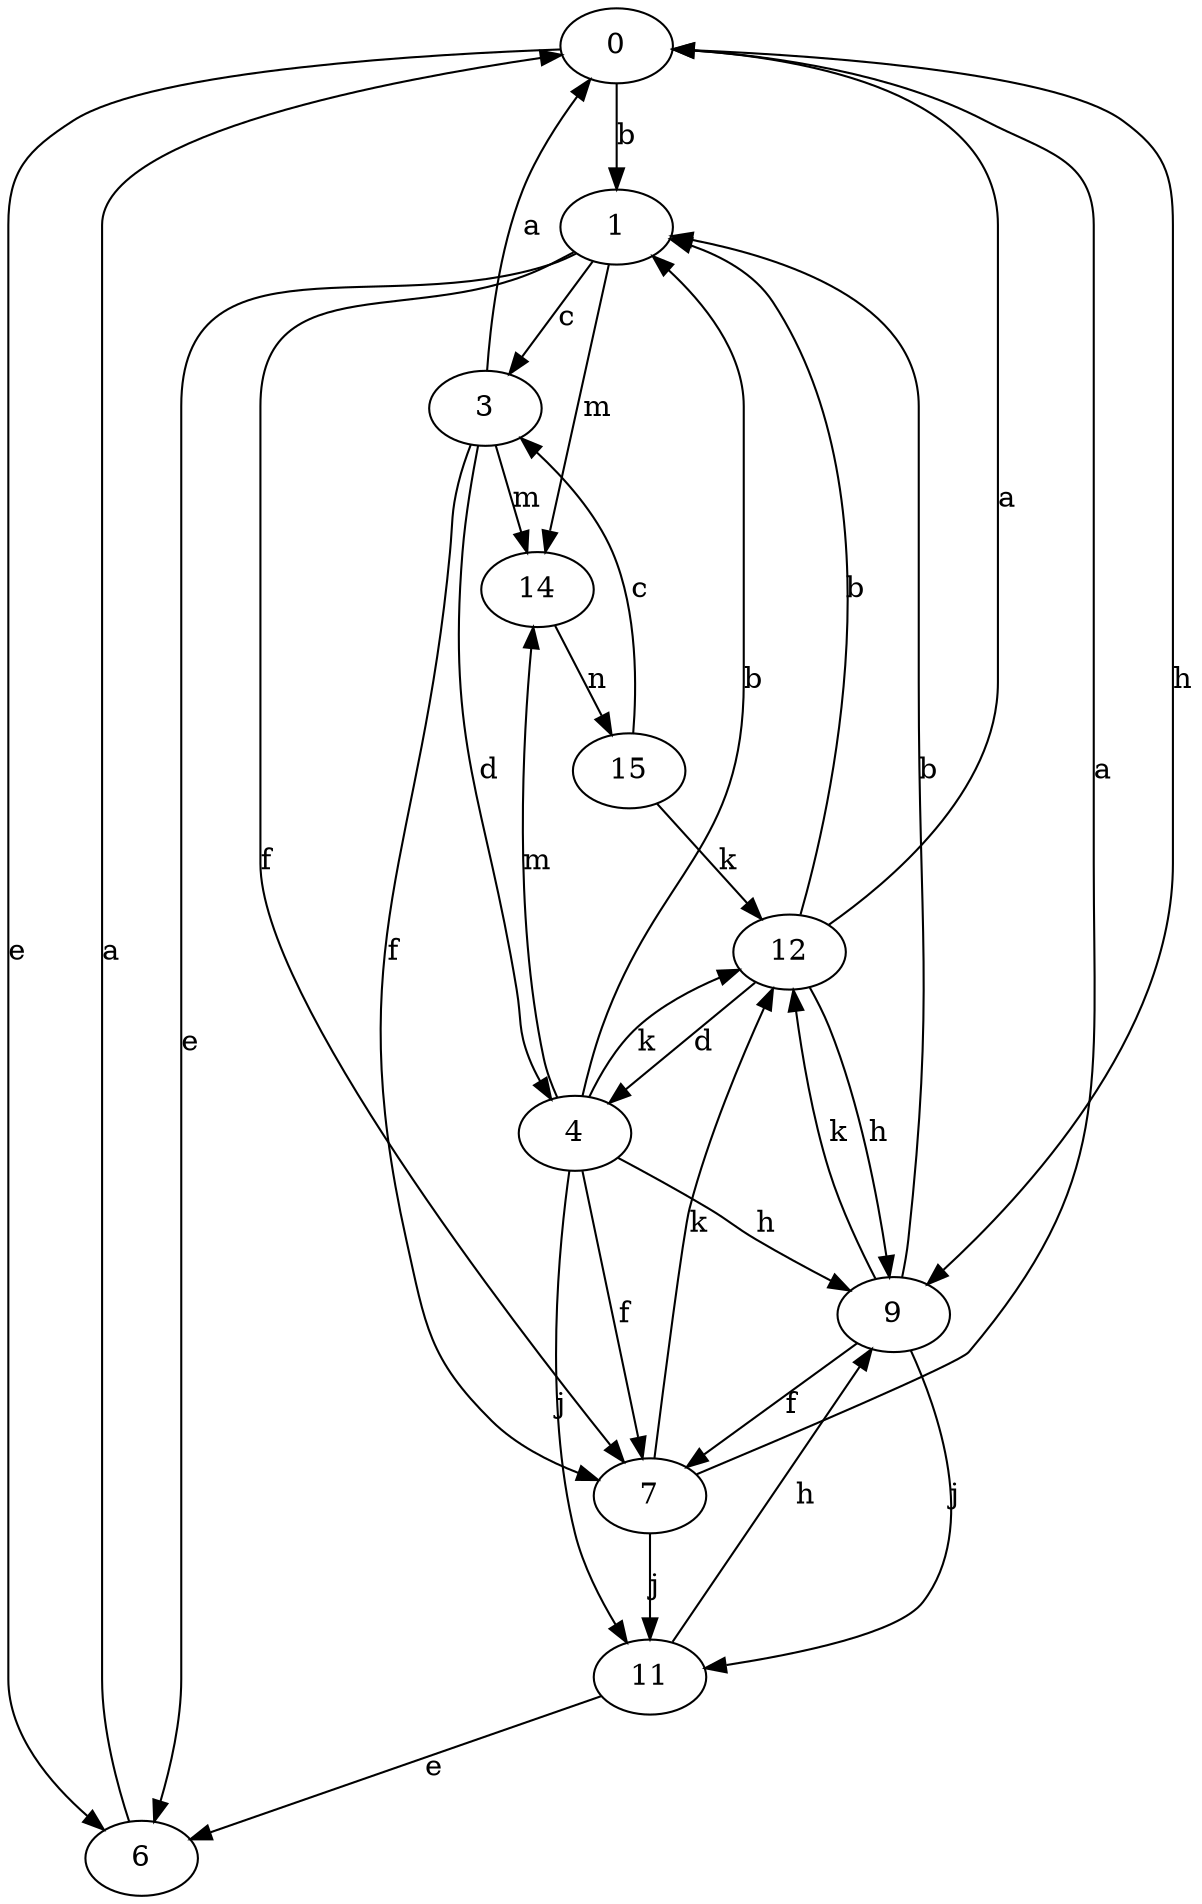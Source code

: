 strict digraph  {
0;
1;
3;
4;
6;
7;
9;
11;
12;
14;
15;
0 -> 1  [label=b];
0 -> 6  [label=e];
0 -> 9  [label=h];
1 -> 3  [label=c];
1 -> 6  [label=e];
1 -> 7  [label=f];
1 -> 14  [label=m];
3 -> 0  [label=a];
3 -> 4  [label=d];
3 -> 7  [label=f];
3 -> 14  [label=m];
4 -> 1  [label=b];
4 -> 7  [label=f];
4 -> 9  [label=h];
4 -> 11  [label=j];
4 -> 12  [label=k];
4 -> 14  [label=m];
6 -> 0  [label=a];
7 -> 0  [label=a];
7 -> 11  [label=j];
7 -> 12  [label=k];
9 -> 1  [label=b];
9 -> 7  [label=f];
9 -> 11  [label=j];
9 -> 12  [label=k];
11 -> 6  [label=e];
11 -> 9  [label=h];
12 -> 0  [label=a];
12 -> 1  [label=b];
12 -> 4  [label=d];
12 -> 9  [label=h];
14 -> 15  [label=n];
15 -> 3  [label=c];
15 -> 12  [label=k];
}
